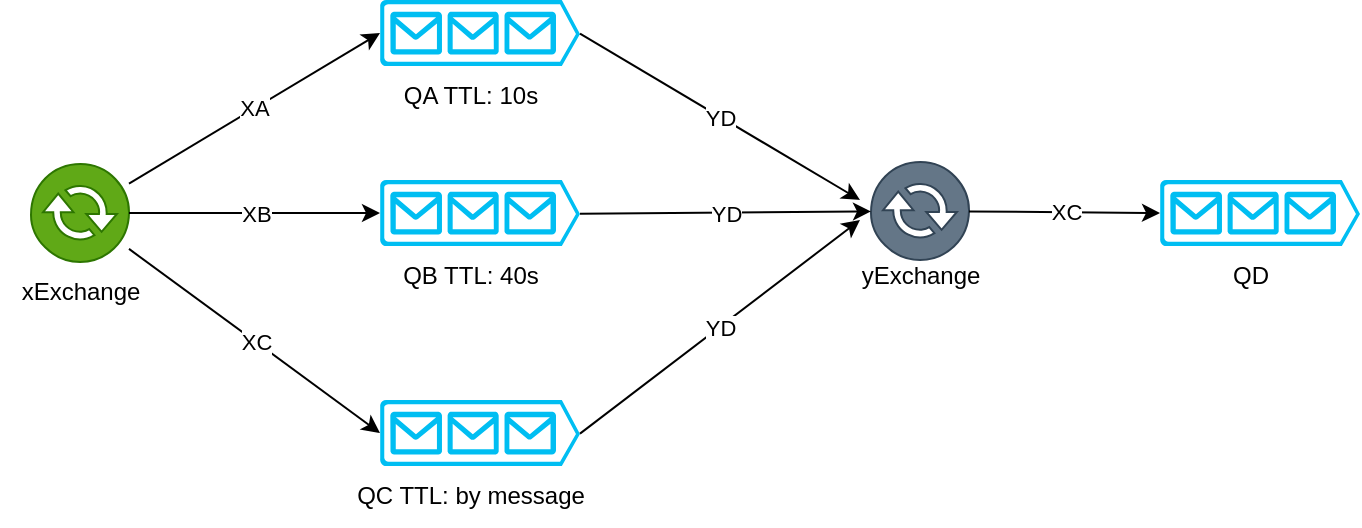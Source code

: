 <mxfile version="22.1.18" type="device" pages="4">
  <diagram name="TTL队列" id="KDtO1if0mXUbTGJ2W8p1">
    <mxGraphModel dx="786" dy="661" grid="1" gridSize="10" guides="1" tooltips="1" connect="1" arrows="1" fold="1" page="1" pageScale="1" pageWidth="827" pageHeight="1169" background="none" math="0" shadow="0">
      <root>
        <mxCell id="0" />
        <mxCell id="1" parent="0" />
        <mxCell id="hPInhntcbeEyjbLciXxF-3" value="" style="pointerEvents=1;shadow=0;dashed=0;html=1;labelPosition=center;verticalLabelPosition=bottom;verticalAlign=top;outlineConnect=0;align=center;shape=mxgraph.office.communications.exchange_active_sync;fillColor=#60a917;strokeColor=#2D7600;fontColor=#ffffff;rounded=0;" parent="1" vertex="1">
          <mxGeometry x="175.5" y="192" width="49" height="49" as="geometry" />
        </mxCell>
        <mxCell id="hPInhntcbeEyjbLciXxF-10" value="" style="group;rounded=0;" parent="1" vertex="1" connectable="0">
          <mxGeometry x="350" y="110" width="100" height="63" as="geometry" />
        </mxCell>
        <mxCell id="hPInhntcbeEyjbLciXxF-4" value="" style="verticalLabelPosition=bottom;html=1;verticalAlign=top;align=center;strokeColor=none;fillColor=#00BEF2;shape=mxgraph.azure.queue_generic;pointerEvents=1;rounded=0;" parent="hPInhntcbeEyjbLciXxF-10" vertex="1">
          <mxGeometry width="100" height="33" as="geometry" />
        </mxCell>
        <mxCell id="hPInhntcbeEyjbLciXxF-7" value="QA TTL: 10s" style="text;html=1;align=center;verticalAlign=middle;resizable=0;points=[];autosize=1;strokeColor=none;fillColor=none;rounded=0;" parent="hPInhntcbeEyjbLciXxF-10" vertex="1">
          <mxGeometry y="33" width="90" height="30" as="geometry" />
        </mxCell>
        <mxCell id="hPInhntcbeEyjbLciXxF-11" value="" style="group;rounded=0;" parent="1" vertex="1" connectable="0">
          <mxGeometry x="350" y="200" width="100" height="63" as="geometry" />
        </mxCell>
        <mxCell id="hPInhntcbeEyjbLciXxF-12" value="" style="verticalLabelPosition=bottom;html=1;verticalAlign=top;align=center;strokeColor=none;fillColor=#00BEF2;shape=mxgraph.azure.queue_generic;pointerEvents=1;rounded=0;" parent="hPInhntcbeEyjbLciXxF-11" vertex="1">
          <mxGeometry width="100" height="33" as="geometry" />
        </mxCell>
        <mxCell id="hPInhntcbeEyjbLciXxF-13" value="QB TTL: 40s" style="text;html=1;align=center;verticalAlign=middle;resizable=0;points=[];autosize=1;strokeColor=none;fillColor=none;rounded=0;" parent="hPInhntcbeEyjbLciXxF-11" vertex="1">
          <mxGeometry y="33" width="90" height="30" as="geometry" />
        </mxCell>
        <mxCell id="hPInhntcbeEyjbLciXxF-16" value="xExchange" style="text;html=1;align=center;verticalAlign=middle;resizable=0;points=[];autosize=1;strokeColor=none;fillColor=none;rounded=0;" parent="1" vertex="1">
          <mxGeometry x="160" y="241" width="80" height="30" as="geometry" />
        </mxCell>
        <mxCell id="hPInhntcbeEyjbLciXxF-17" value="" style="pointerEvents=1;shadow=0;dashed=0;html=1;labelPosition=center;verticalLabelPosition=bottom;verticalAlign=top;outlineConnect=0;align=center;shape=mxgraph.office.communications.exchange_active_sync;fillColor=#647687;strokeColor=#314354;fontColor=#ffffff;rounded=0;" parent="1" vertex="1">
          <mxGeometry x="595.5" y="191" width="49" height="49" as="geometry" />
        </mxCell>
        <mxCell id="hPInhntcbeEyjbLciXxF-18" value="yExchange" style="text;html=1;align=center;verticalAlign=middle;resizable=0;points=[];autosize=1;strokeColor=none;fillColor=none;rounded=0;" parent="1" vertex="1">
          <mxGeometry x="580" y="233" width="80" height="30" as="geometry" />
        </mxCell>
        <mxCell id="hPInhntcbeEyjbLciXxF-19" value="" style="group;rounded=0;" parent="1" vertex="1" connectable="0">
          <mxGeometry x="350" y="310" width="115" height="63" as="geometry" />
        </mxCell>
        <mxCell id="hPInhntcbeEyjbLciXxF-20" value="" style="verticalLabelPosition=bottom;html=1;verticalAlign=top;align=center;strokeColor=none;fillColor=#00BEF2;shape=mxgraph.azure.queue_generic;pointerEvents=1;rounded=0;" parent="hPInhntcbeEyjbLciXxF-19" vertex="1">
          <mxGeometry width="100" height="33" as="geometry" />
        </mxCell>
        <mxCell id="hPInhntcbeEyjbLciXxF-21" value="QC TTL: by message" style="text;html=1;align=center;verticalAlign=middle;resizable=0;points=[];autosize=1;strokeColor=none;fillColor=none;rounded=0;" parent="hPInhntcbeEyjbLciXxF-19" vertex="1">
          <mxGeometry x="-25" y="33" width="140" height="30" as="geometry" />
        </mxCell>
        <mxCell id="hPInhntcbeEyjbLciXxF-22" value="" style="group;rounded=0;" parent="1" vertex="1" connectable="0">
          <mxGeometry x="740" y="200" width="100" height="63" as="geometry" />
        </mxCell>
        <mxCell id="hPInhntcbeEyjbLciXxF-23" value="" style="verticalLabelPosition=bottom;html=1;verticalAlign=top;align=center;strokeColor=none;fillColor=#00BEF2;shape=mxgraph.azure.queue_generic;pointerEvents=1;rounded=0;" parent="hPInhntcbeEyjbLciXxF-22" vertex="1">
          <mxGeometry width="100" height="33" as="geometry" />
        </mxCell>
        <mxCell id="hPInhntcbeEyjbLciXxF-24" value="QD" style="text;html=1;align=center;verticalAlign=middle;resizable=0;points=[];autosize=1;strokeColor=none;fillColor=none;rounded=0;" parent="hPInhntcbeEyjbLciXxF-22" vertex="1">
          <mxGeometry x="25" y="33" width="40" height="30" as="geometry" />
        </mxCell>
        <mxCell id="hPInhntcbeEyjbLciXxF-28" value="" style="endArrow=classic;html=1;rounded=0;entryX=0;entryY=0.5;entryDx=0;entryDy=0;entryPerimeter=0;" parent="1" source="hPInhntcbeEyjbLciXxF-3" target="hPInhntcbeEyjbLciXxF-4" edge="1">
          <mxGeometry relative="1" as="geometry">
            <mxPoint x="230" y="210" as="sourcePoint" />
            <mxPoint x="464" y="390" as="targetPoint" />
          </mxGeometry>
        </mxCell>
        <mxCell id="hPInhntcbeEyjbLciXxF-29" value="XA" style="edgeLabel;resizable=0;html=1;align=center;verticalAlign=middle;rounded=0;" parent="hPInhntcbeEyjbLciXxF-28" connectable="0" vertex="1">
          <mxGeometry relative="1" as="geometry" />
        </mxCell>
        <mxCell id="hPInhntcbeEyjbLciXxF-34" value="" style="endArrow=classic;html=1;rounded=0;entryX=0;entryY=0.5;entryDx=0;entryDy=0;entryPerimeter=0;" parent="1" source="hPInhntcbeEyjbLciXxF-3" target="hPInhntcbeEyjbLciXxF-12" edge="1">
          <mxGeometry relative="1" as="geometry">
            <mxPoint x="240" y="217" as="sourcePoint" />
            <mxPoint x="360" y="137" as="targetPoint" />
          </mxGeometry>
        </mxCell>
        <mxCell id="hPInhntcbeEyjbLciXxF-35" value="XB" style="edgeLabel;resizable=0;html=1;align=center;verticalAlign=middle;rounded=0;" parent="hPInhntcbeEyjbLciXxF-34" connectable="0" vertex="1">
          <mxGeometry relative="1" as="geometry" />
        </mxCell>
        <mxCell id="hPInhntcbeEyjbLciXxF-36" value="" style="endArrow=classic;html=1;rounded=0;entryX=0;entryY=0.5;entryDx=0;entryDy=0;entryPerimeter=0;" parent="1" source="hPInhntcbeEyjbLciXxF-3" target="hPInhntcbeEyjbLciXxF-20" edge="1">
          <mxGeometry relative="1" as="geometry">
            <mxPoint x="235" y="227" as="sourcePoint" />
            <mxPoint x="360" y="227" as="targetPoint" />
          </mxGeometry>
        </mxCell>
        <mxCell id="hPInhntcbeEyjbLciXxF-37" value="XC" style="edgeLabel;resizable=0;html=1;align=center;verticalAlign=middle;rounded=0;" parent="hPInhntcbeEyjbLciXxF-36" connectable="0" vertex="1">
          <mxGeometry relative="1" as="geometry" />
        </mxCell>
        <mxCell id="hPInhntcbeEyjbLciXxF-39" value="" style="endArrow=classic;html=1;rounded=0;entryX=0;entryY=0.5;entryDx=0;entryDy=0;entryPerimeter=0;" parent="1" source="hPInhntcbeEyjbLciXxF-17" target="hPInhntcbeEyjbLciXxF-23" edge="1">
          <mxGeometry relative="1" as="geometry">
            <mxPoint x="265" y="4" as="sourcePoint" />
            <mxPoint x="390" y="97" as="targetPoint" />
          </mxGeometry>
        </mxCell>
        <mxCell id="hPInhntcbeEyjbLciXxF-40" value="XC" style="edgeLabel;resizable=0;html=1;align=center;verticalAlign=middle;rounded=0;" parent="hPInhntcbeEyjbLciXxF-39" connectable="0" vertex="1">
          <mxGeometry relative="1" as="geometry" />
        </mxCell>
        <mxCell id="hPInhntcbeEyjbLciXxF-41" value="" style="endArrow=classic;html=1;rounded=0;exitX=1;exitY=0.51;exitDx=0;exitDy=0;exitPerimeter=0;" parent="1" source="hPInhntcbeEyjbLciXxF-4" edge="1">
          <mxGeometry relative="1" as="geometry">
            <mxPoint x="235" y="227" as="sourcePoint" />
            <mxPoint x="590" y="210" as="targetPoint" />
          </mxGeometry>
        </mxCell>
        <mxCell id="hPInhntcbeEyjbLciXxF-42" value="YD" style="edgeLabel;resizable=0;html=1;align=center;verticalAlign=middle;rounded=0;" parent="hPInhntcbeEyjbLciXxF-41" connectable="0" vertex="1">
          <mxGeometry relative="1" as="geometry" />
        </mxCell>
        <mxCell id="hPInhntcbeEyjbLciXxF-43" value="" style="endArrow=classic;html=1;rounded=0;exitX=1;exitY=0.51;exitDx=0;exitDy=0;exitPerimeter=0;" parent="1" source="hPInhntcbeEyjbLciXxF-12" target="hPInhntcbeEyjbLciXxF-17" edge="1">
          <mxGeometry relative="1" as="geometry">
            <mxPoint x="460" y="137" as="sourcePoint" />
            <mxPoint x="570" y="180" as="targetPoint" />
          </mxGeometry>
        </mxCell>
        <mxCell id="hPInhntcbeEyjbLciXxF-44" value="YD" style="edgeLabel;resizable=0;html=1;align=center;verticalAlign=middle;rounded=0;" parent="hPInhntcbeEyjbLciXxF-43" connectable="0" vertex="1">
          <mxGeometry relative="1" as="geometry" />
        </mxCell>
        <mxCell id="2" value="" style="endArrow=classic;html=1;rounded=0;exitX=1;exitY=0.51;exitDx=0;exitDy=0;exitPerimeter=0;" parent="1" source="hPInhntcbeEyjbLciXxF-20" edge="1">
          <mxGeometry relative="1" as="geometry">
            <mxPoint x="460" y="226.83" as="sourcePoint" />
            <mxPoint x="590" y="220" as="targetPoint" />
          </mxGeometry>
        </mxCell>
        <mxCell id="3" value="YD" style="edgeLabel;resizable=0;html=1;align=center;verticalAlign=middle;rounded=0;" parent="2" connectable="0" vertex="1">
          <mxGeometry relative="1" as="geometry" />
        </mxCell>
      </root>
    </mxGraphModel>
  </diagram>
  <diagram name="延迟队列" id="DYq84ek2po2KMoDOZbLQ">
    <mxGraphModel dx="786" dy="661" grid="1" gridSize="10" guides="1" tooltips="1" connect="1" arrows="1" fold="1" page="1" pageScale="1" pageWidth="827" pageHeight="1169" background="none" math="0" shadow="0">
      <root>
        <mxCell id="DDPVGYbr9xML7gPhLGd7-0" />
        <mxCell id="DDPVGYbr9xML7gPhLGd7-1" parent="DDPVGYbr9xML7gPhLGd7-0" />
        <mxCell id="DDPVGYbr9xML7gPhLGd7-2" value="" style="pointerEvents=1;shadow=0;dashed=0;html=1;labelPosition=center;verticalLabelPosition=bottom;verticalAlign=top;outlineConnect=0;align=center;shape=mxgraph.office.communications.exchange_active_sync;fillColor=#60a917;strokeColor=#2D7600;fontColor=#ffffff;rounded=0;" vertex="1" parent="DDPVGYbr9xML7gPhLGd7-1">
          <mxGeometry x="175.5" y="192" width="49" height="49" as="geometry" />
        </mxCell>
        <mxCell id="DDPVGYbr9xML7gPhLGd7-6" value="" style="group;rounded=0;" vertex="1" connectable="0" parent="DDPVGYbr9xML7gPhLGd7-1">
          <mxGeometry x="550" y="200" width="100" height="63" as="geometry" />
        </mxCell>
        <mxCell id="DDPVGYbr9xML7gPhLGd7-7" value="" style="verticalLabelPosition=bottom;html=1;verticalAlign=top;align=center;strokeColor=none;fillColor=#00BEF2;shape=mxgraph.azure.queue_generic;pointerEvents=1;rounded=0;" vertex="1" parent="DDPVGYbr9xML7gPhLGd7-6">
          <mxGeometry width="100" height="33" as="geometry" />
        </mxCell>
        <mxCell id="DDPVGYbr9xML7gPhLGd7-8" value="delayed.queue" style="text;html=1;align=center;verticalAlign=middle;resizable=0;points=[];autosize=1;strokeColor=none;fillColor=none;rounded=0;" vertex="1" parent="DDPVGYbr9xML7gPhLGd7-6">
          <mxGeometry x="-5" y="33" width="100" height="30" as="geometry" />
        </mxCell>
        <mxCell id="DDPVGYbr9xML7gPhLGd7-9" value="delayed.exchange" style="text;html=1;align=center;verticalAlign=middle;resizable=0;points=[];autosize=1;strokeColor=none;fillColor=none;rounded=0;" vertex="1" parent="DDPVGYbr9xML7gPhLGd7-1">
          <mxGeometry x="140" y="241" width="120" height="30" as="geometry" />
        </mxCell>
        <mxCell id="s1C-LJFa6BBMsAUNbFAk-0" value="" style="endArrow=classic;html=1;rounded=0;entryX=0;entryY=0.5;entryDx=0;entryDy=0;entryPerimeter=0;" edge="1" parent="DDPVGYbr9xML7gPhLGd7-1" target="DDPVGYbr9xML7gPhLGd7-7">
          <mxGeometry relative="1" as="geometry">
            <mxPoint x="224.5" y="216" as="sourcePoint" />
            <mxPoint x="324.5" y="216" as="targetPoint" />
          </mxGeometry>
        </mxCell>
        <mxCell id="s1C-LJFa6BBMsAUNbFAk-1" value="" style="shape=message;html=1;outlineConnect=0;" vertex="1" parent="s1C-LJFa6BBMsAUNbFAk-0">
          <mxGeometry width="20" height="14" relative="1" as="geometry">
            <mxPoint x="-10" y="-7" as="offset" />
          </mxGeometry>
        </mxCell>
        <mxCell id="s1C-LJFa6BBMsAUNbFAk-2" value="delayed.routingKey" style="text;html=1;strokeColor=none;fillColor=none;align=center;verticalAlign=middle;whiteSpace=wrap;rounded=0;" vertex="1" parent="DDPVGYbr9xML7gPhLGd7-1">
          <mxGeometry x="320" y="221.5" width="120" height="20" as="geometry" />
        </mxCell>
        <mxCell id="s1C-LJFa6BBMsAUNbFAk-3" value="消息在到了延迟时间才会发送到队列中" style="ellipse;shape=cloud;whiteSpace=wrap;html=1;fontSize=11;" vertex="1" parent="DDPVGYbr9xML7gPhLGd7-1">
          <mxGeometry x="315" y="132" width="145" height="58" as="geometry" />
        </mxCell>
      </root>
    </mxGraphModel>
  </diagram>
  <diagram name="发布确认" id="UvvudPL-DqeuhO_6OCmD">
    <mxGraphModel dx="1613" dy="661" grid="1" gridSize="10" guides="1" tooltips="1" connect="1" arrows="1" fold="1" page="1" pageScale="1" pageWidth="827" pageHeight="1169" background="none" math="0" shadow="0">
      <root>
        <mxCell id="GrhSkv87ct5Vrm-Ccj0Q-0" />
        <mxCell id="GrhSkv87ct5Vrm-Ccj0Q-1" parent="GrhSkv87ct5Vrm-Ccj0Q-0" />
        <mxCell id="GrhSkv87ct5Vrm-Ccj0Q-2" value="" style="pointerEvents=1;shadow=0;dashed=0;html=1;labelPosition=center;verticalLabelPosition=bottom;verticalAlign=top;outlineConnect=0;align=center;shape=mxgraph.office.communications.exchange_active_sync;fillColor=#60a917;strokeColor=#2D7600;fontColor=#ffffff;rounded=0;" vertex="1" parent="GrhSkv87ct5Vrm-Ccj0Q-1">
          <mxGeometry x="115.5" y="200" width="49" height="49" as="geometry" />
        </mxCell>
        <mxCell id="GrhSkv87ct5Vrm-Ccj0Q-3" value="" style="group;rounded=0;" vertex="1" connectable="0" parent="GrhSkv87ct5Vrm-Ccj0Q-1">
          <mxGeometry x="436" y="208" width="100" height="63" as="geometry" />
        </mxCell>
        <mxCell id="GrhSkv87ct5Vrm-Ccj0Q-4" value="" style="verticalLabelPosition=bottom;html=1;verticalAlign=top;align=center;strokeColor=none;fillColor=#00BEF2;shape=mxgraph.azure.queue_generic;pointerEvents=1;rounded=0;" vertex="1" parent="GrhSkv87ct5Vrm-Ccj0Q-3">
          <mxGeometry width="100" height="33" as="geometry" />
        </mxCell>
        <mxCell id="GrhSkv87ct5Vrm-Ccj0Q-5" value="confirm.queue" style="text;html=1;align=center;verticalAlign=middle;resizable=0;points=[];autosize=1;strokeColor=none;fillColor=none;rounded=0;" vertex="1" parent="GrhSkv87ct5Vrm-Ccj0Q-3">
          <mxGeometry x="-5" y="33" width="100" height="30" as="geometry" />
        </mxCell>
        <mxCell id="GrhSkv87ct5Vrm-Ccj0Q-6" value="" style="group;rounded=0;" vertex="1" connectable="0" parent="GrhSkv87ct5Vrm-Ccj0Q-1">
          <mxGeometry x="436" y="440" width="100" height="63" as="geometry" />
        </mxCell>
        <mxCell id="GrhSkv87ct5Vrm-Ccj0Q-7" value="" style="verticalLabelPosition=bottom;html=1;verticalAlign=top;align=center;strokeColor=none;fillColor=#00BEF2;shape=mxgraph.azure.queue_generic;pointerEvents=1;rounded=0;" vertex="1" parent="GrhSkv87ct5Vrm-Ccj0Q-6">
          <mxGeometry width="100" height="33" as="geometry" />
        </mxCell>
        <mxCell id="GrhSkv87ct5Vrm-Ccj0Q-8" value="backup.queue" style="text;html=1;align=center;verticalAlign=middle;resizable=0;points=[];autosize=1;strokeColor=none;fillColor=none;rounded=0;" vertex="1" parent="GrhSkv87ct5Vrm-Ccj0Q-6">
          <mxGeometry x="-5" y="33" width="100" height="30" as="geometry" />
        </mxCell>
        <mxCell id="GrhSkv87ct5Vrm-Ccj0Q-12" value="" style="group;rounded=0;" vertex="1" connectable="0" parent="GrhSkv87ct5Vrm-Ccj0Q-1">
          <mxGeometry x="436" y="540" width="115" height="63" as="geometry" />
        </mxCell>
        <mxCell id="GrhSkv87ct5Vrm-Ccj0Q-13" value="" style="verticalLabelPosition=bottom;html=1;verticalAlign=top;align=center;strokeColor=none;fillColor=#00BEF2;shape=mxgraph.azure.queue_generic;pointerEvents=1;rounded=0;" vertex="1" parent="GrhSkv87ct5Vrm-Ccj0Q-12">
          <mxGeometry width="100" height="33" as="geometry" />
        </mxCell>
        <mxCell id="GrhSkv87ct5Vrm-Ccj0Q-14" value="warning.queue" style="text;html=1;align=center;verticalAlign=middle;resizable=0;points=[];autosize=1;strokeColor=none;fillColor=none;rounded=0;" vertex="1" parent="GrhSkv87ct5Vrm-Ccj0Q-12">
          <mxGeometry x="-5" y="33" width="100" height="30" as="geometry" />
        </mxCell>
        <mxCell id="GrhSkv87ct5Vrm-Ccj0Q-18" value="" style="endArrow=classic;html=1;rounded=0;entryX=0;entryY=0.5;entryDx=0;entryDy=0;entryPerimeter=0;" edge="1" parent="GrhSkv87ct5Vrm-Ccj0Q-1" source="GrhSkv87ct5Vrm-Ccj0Q-2" target="GrhSkv87ct5Vrm-Ccj0Q-4">
          <mxGeometry relative="1" as="geometry">
            <mxPoint x="230" y="218" as="sourcePoint" />
            <mxPoint x="464" y="398" as="targetPoint" />
          </mxGeometry>
        </mxCell>
        <mxCell id="GrhSkv87ct5Vrm-Ccj0Q-19" value="key1" style="edgeLabel;resizable=0;html=1;align=center;verticalAlign=middle;rounded=0;" connectable="0" vertex="1" parent="GrhSkv87ct5Vrm-Ccj0Q-18">
          <mxGeometry relative="1" as="geometry" />
        </mxCell>
        <mxCell id="GrhSkv87ct5Vrm-Ccj0Q-20" value="" style="endArrow=classic;html=1;rounded=0;entryX=0;entryY=0.5;entryDx=0;entryDy=0;entryPerimeter=0;" edge="1" parent="GrhSkv87ct5Vrm-Ccj0Q-1" source="uvEB6kR9P2EzvAJxJcpM-0" target="GrhSkv87ct5Vrm-Ccj0Q-7">
          <mxGeometry relative="1" as="geometry">
            <mxPoint x="240" y="347" as="sourcePoint" />
            <mxPoint x="360" y="267" as="targetPoint" />
          </mxGeometry>
        </mxCell>
        <mxCell id="GrhSkv87ct5Vrm-Ccj0Q-22" value="" style="endArrow=classic;html=1;rounded=0;entryX=0;entryY=0.5;entryDx=0;entryDy=0;entryPerimeter=0;" edge="1" parent="GrhSkv87ct5Vrm-Ccj0Q-1" source="uvEB6kR9P2EzvAJxJcpM-0" target="GrhSkv87ct5Vrm-Ccj0Q-13">
          <mxGeometry relative="1" as="geometry">
            <mxPoint x="164.5" y="544.733" as="sourcePoint" />
            <mxPoint x="360" y="357" as="targetPoint" />
          </mxGeometry>
        </mxCell>
        <mxCell id="uvEB6kR9P2EzvAJxJcpM-0" value="" style="pointerEvents=1;shadow=0;dashed=0;html=1;labelPosition=center;verticalLabelPosition=bottom;verticalAlign=top;outlineConnect=0;align=center;shape=mxgraph.office.communications.exchange_active_sync;fillColor=#1ba1e2;strokeColor=#006EAF;rounded=0;direction=west;fillStyle=auto;fontColor=#ffffff;" vertex="1" parent="GrhSkv87ct5Vrm-Ccj0Q-1">
          <mxGeometry x="115.5" y="479" width="49" height="49" as="geometry" />
        </mxCell>
        <mxCell id="uvEB6kR9P2EzvAJxJcpM-4" value="" style="endArrow=classic;html=1;rounded=0;" edge="1" parent="GrhSkv87ct5Vrm-Ccj0Q-1" source="GrhSkv87ct5Vrm-Ccj0Q-2" target="uvEB6kR9P2EzvAJxJcpM-0">
          <mxGeometry relative="1" as="geometry">
            <mxPoint x="175" y="235" as="sourcePoint" />
            <mxPoint x="368" y="235" as="targetPoint" />
          </mxGeometry>
        </mxCell>
        <mxCell id="uvEB6kR9P2EzvAJxJcpM-7" value="backup.exchange" style="swimlane;fontStyle=0;childLayout=stackLayout;horizontal=1;startSize=30;horizontalStack=0;resizeParent=1;resizeParentMax=0;resizeLast=0;collapsible=1;marginBottom=0;whiteSpace=wrap;html=1;fillStyle=auto;fillColor=#dae8fc;strokeColor=#6c8ebf;" vertex="1" parent="GrhSkv87ct5Vrm-Ccj0Q-1">
          <mxGeometry x="-40" y="473.5" width="140" height="60" as="geometry">
            <mxRectangle x="100" y="403" width="60" height="30" as="alternateBounds" />
          </mxGeometry>
        </mxCell>
        <mxCell id="uvEB6kR9P2EzvAJxJcpM-8" value="Tyle: fanout" style="text;strokeColor=none;fillColor=none;align=left;verticalAlign=middle;spacingLeft=4;spacingRight=4;overflow=hidden;points=[[0,0.5],[1,0.5]];portConstraint=eastwest;rotatable=0;whiteSpace=wrap;html=1;" vertex="1" parent="uvEB6kR9P2EzvAJxJcpM-7">
          <mxGeometry y="30" width="140" height="30" as="geometry" />
        </mxCell>
        <mxCell id="uvEB6kR9P2EzvAJxJcpM-11" value="confirm.exchange" style="swimlane;fontStyle=0;childLayout=stackLayout;horizontal=1;startSize=30;horizontalStack=0;resizeParent=1;resizeParentMax=0;resizeLast=0;collapsible=1;marginBottom=0;whiteSpace=wrap;html=1;fillStyle=auto;fillColor=#dae8fc;strokeColor=#6c8ebf;" vertex="1" parent="GrhSkv87ct5Vrm-Ccj0Q-1">
          <mxGeometry x="-110" y="208" width="220" height="120" as="geometry">
            <mxRectangle x="-40" y="209.5" width="120" height="30" as="alternateBounds" />
          </mxGeometry>
        </mxCell>
        <mxCell id="uvEB6kR9P2EzvAJxJcpM-12" value="Durabilty: Durable&amp;nbsp;" style="text;strokeColor=none;fillColor=none;align=left;verticalAlign=middle;spacingLeft=4;spacingRight=4;overflow=hidden;points=[[0,0.5],[1,0.5]];portConstraint=eastwest;rotatable=0;whiteSpace=wrap;html=1;" vertex="1" parent="uvEB6kR9P2EzvAJxJcpM-11">
          <mxGeometry y="30" width="220" height="30" as="geometry" />
        </mxCell>
        <mxCell id="uvEB6kR9P2EzvAJxJcpM-16" value="arguments" style="swimlane;fontStyle=0;childLayout=stackLayout;horizontal=1;startSize=30;horizontalStack=0;resizeParent=1;resizeParentMax=0;resizeLast=0;collapsible=1;marginBottom=0;whiteSpace=wrap;html=1;fillStyle=auto;fillColor=#dae8fc;strokeColor=#6c8ebf;allowArrows=1;" vertex="1" parent="uvEB6kR9P2EzvAJxJcpM-11">
          <mxGeometry y="60" width="220" height="60" as="geometry">
            <mxRectangle y="60" width="220" height="30" as="alternateBounds" />
          </mxGeometry>
        </mxCell>
        <mxCell id="uvEB6kR9P2EzvAJxJcpM-17" value="alternate-exchange:&amp;nbsp;backup.exchange&amp;nbsp;" style="text;strokeColor=none;fillColor=none;align=left;verticalAlign=middle;spacingLeft=4;spacingRight=4;overflow=hidden;points=[[0,0.5],[1,0.5]];portConstraint=eastwest;rotatable=0;whiteSpace=wrap;html=1;" vertex="1" parent="uvEB6kR9P2EzvAJxJcpM-16">
          <mxGeometry y="30" width="220" height="30" as="geometry" />
        </mxCell>
      </root>
    </mxGraphModel>
  </diagram>
  <diagram name="队列和消息的优先级" id="9tCbfSGVT69fcs3nokSp">
    <mxGraphModel dx="1369" dy="456" grid="1" gridSize="10" guides="1" tooltips="1" connect="1" arrows="1" fold="1" page="1" pageScale="1" pageWidth="827" pageHeight="1169" background="none" math="0" shadow="0">
      <root>
        <mxCell id="xxRLsc7wZYUBDFVlwcgt-0" />
        <mxCell id="xxRLsc7wZYUBDFVlwcgt-1" parent="xxRLsc7wZYUBDFVlwcgt-0" />
        <mxCell id="xxRLsc7wZYUBDFVlwcgt-6" value="delayed.exchange" style="text;html=1;align=center;verticalAlign=middle;resizable=0;points=[];autosize=1;strokeColor=none;fillColor=none;rounded=0;" vertex="1" parent="xxRLsc7wZYUBDFVlwcgt-1">
          <mxGeometry x="175.5" y="241" width="120" height="30" as="geometry" />
        </mxCell>
        <mxCell id="xxRLsc7wZYUBDFVlwcgt-10" value="消息存在优先级" style="ellipse;shape=cloud;whiteSpace=wrap;html=1;fontSize=11;" vertex="1" parent="xxRLsc7wZYUBDFVlwcgt-1">
          <mxGeometry x="-25" y="134" width="145" height="58" as="geometry" />
        </mxCell>
        <mxCell id="BrDJpNhs2CX2IwD0zDrO-0" value="priority.queue" style="swimlane;fontStyle=0;childLayout=stackLayout;horizontal=1;startSize=30;horizontalStack=0;resizeParent=1;resizeParentMax=0;resizeLast=0;collapsible=1;marginBottom=0;whiteSpace=wrap;html=1;fillStyle=auto;fillColor=#dae8fc;strokeColor=#6c8ebf;" vertex="1" parent="xxRLsc7wZYUBDFVlwcgt-1">
          <mxGeometry x="440" y="241" width="220" height="90" as="geometry">
            <mxRectangle x="-60" y="40" width="120" height="30" as="alternateBounds" />
          </mxGeometry>
        </mxCell>
        <mxCell id="BrDJpNhs2CX2IwD0zDrO-2" value="arguments" style="swimlane;fontStyle=0;childLayout=stackLayout;horizontal=1;startSize=30;horizontalStack=0;resizeParent=1;resizeParentMax=0;resizeLast=0;collapsible=1;marginBottom=0;whiteSpace=wrap;html=1;fillStyle=auto;fillColor=#dae8fc;strokeColor=#6c8ebf;allowArrows=1;" vertex="1" parent="BrDJpNhs2CX2IwD0zDrO-0">
          <mxGeometry y="30" width="220" height="60" as="geometry">
            <mxRectangle y="60" width="220" height="30" as="alternateBounds" />
          </mxGeometry>
        </mxCell>
        <mxCell id="BrDJpNhs2CX2IwD0zDrO-3" value="x-max-priority:&amp;nbsp;10" style="text;strokeColor=none;fillColor=none;align=left;verticalAlign=middle;spacingLeft=4;spacingRight=4;overflow=hidden;points=[[0,0.5],[1,0.5]];portConstraint=eastwest;rotatable=0;whiteSpace=wrap;html=1;" vertex="1" parent="BrDJpNhs2CX2IwD0zDrO-2">
          <mxGeometry y="30" width="220" height="30" as="geometry" />
        </mxCell>
        <mxCell id="xxRLsc7wZYUBDFVlwcgt-4" value="" style="verticalLabelPosition=bottom;html=1;verticalAlign=top;align=center;strokeColor=none;fillColor=#00BEF2;shape=mxgraph.azure.queue_generic;pointerEvents=1;rounded=0;" vertex="1" parent="xxRLsc7wZYUBDFVlwcgt-1">
          <mxGeometry x="500" y="200" width="100" height="33" as="geometry" />
        </mxCell>
        <mxCell id="BrDJpNhs2CX2IwD0zDrO-4" value="" style="shape=message;html=1;outlineConnect=0;" vertex="1" parent="xxRLsc7wZYUBDFVlwcgt-1">
          <mxGeometry x="40.0" y="209.5" width="20" height="14" as="geometry" />
        </mxCell>
        <mxCell id="BrDJpNhs2CX2IwD0zDrO-5" value="" style="endArrow=classic;html=1;rounded=0;" edge="1" parent="xxRLsc7wZYUBDFVlwcgt-1" target="xxRLsc7wZYUBDFVlwcgt-2">
          <mxGeometry width="50" height="50" relative="1" as="geometry">
            <mxPoint x="60" y="217" as="sourcePoint" />
            <mxPoint x="380" y="320" as="targetPoint" />
          </mxGeometry>
        </mxCell>
        <mxCell id="BrDJpNhs2CX2IwD0zDrO-6" value="msg" style="swimlane;fontStyle=0;childLayout=stackLayout;horizontal=1;startSize=30;horizontalStack=0;resizeParent=1;resizeParentMax=0;resizeLast=0;collapsible=1;marginBottom=0;whiteSpace=wrap;html=1;fillStyle=auto;fillColor=#dae8fc;strokeColor=#6c8ebf;" vertex="1" parent="xxRLsc7wZYUBDFVlwcgt-1">
          <mxGeometry x="-25" y="233" width="150" height="90" as="geometry">
            <mxRectangle x="-60" y="40" width="120" height="30" as="alternateBounds" />
          </mxGeometry>
        </mxCell>
        <mxCell id="BrDJpNhs2CX2IwD0zDrO-7" value="MessagePostProcessor" style="swimlane;fontStyle=0;childLayout=stackLayout;horizontal=1;startSize=30;horizontalStack=0;resizeParent=1;resizeParentMax=0;resizeLast=0;collapsible=1;marginBottom=0;whiteSpace=wrap;html=1;fillStyle=auto;fillColor=#dae8fc;strokeColor=#6c8ebf;allowArrows=1;" vertex="1" parent="BrDJpNhs2CX2IwD0zDrO-6">
          <mxGeometry y="30" width="150" height="60" as="geometry">
            <mxRectangle y="60" width="220" height="30" as="alternateBounds" />
          </mxGeometry>
        </mxCell>
        <mxCell id="BrDJpNhs2CX2IwD0zDrO-8" value="priority:&amp;nbsp;5" style="text;strokeColor=none;fillColor=none;align=left;verticalAlign=middle;spacingLeft=4;spacingRight=4;overflow=hidden;points=[[0,0.5],[1,0.5]];portConstraint=eastwest;rotatable=0;whiteSpace=wrap;html=1;" vertex="1" parent="BrDJpNhs2CX2IwD0zDrO-7">
          <mxGeometry y="30" width="150" height="30" as="geometry" />
        </mxCell>
        <mxCell id="xxRLsc7wZYUBDFVlwcgt-2" value="" style="pointerEvents=1;shadow=0;dashed=0;html=1;labelPosition=center;verticalLabelPosition=bottom;verticalAlign=top;outlineConnect=0;align=center;shape=mxgraph.office.communications.exchange_active_sync;fillColor=#60a917;strokeColor=#2D7600;fontColor=#ffffff;rounded=0;" vertex="1" parent="xxRLsc7wZYUBDFVlwcgt-1">
          <mxGeometry x="211" y="192" width="49" height="49" as="geometry" />
        </mxCell>
        <mxCell id="BrDJpNhs2CX2IwD0zDrO-11" value="" style="endArrow=classic;html=1;rounded=0;entryX=0;entryY=0.5;entryDx=0;entryDy=0;entryPerimeter=0;" edge="1" parent="xxRLsc7wZYUBDFVlwcgt-1" source="xxRLsc7wZYUBDFVlwcgt-2" target="xxRLsc7wZYUBDFVlwcgt-4">
          <mxGeometry relative="1" as="geometry">
            <mxPoint x="250" y="360" as="sourcePoint" />
            <mxPoint x="350" y="360" as="targetPoint" />
          </mxGeometry>
        </mxCell>
        <mxCell id="BrDJpNhs2CX2IwD0zDrO-12" value="key1" style="edgeLabel;resizable=0;html=1;align=center;verticalAlign=middle;" connectable="0" vertex="1" parent="BrDJpNhs2CX2IwD0zDrO-11">
          <mxGeometry relative="1" as="geometry" />
        </mxCell>
      </root>
    </mxGraphModel>
  </diagram>
</mxfile>

